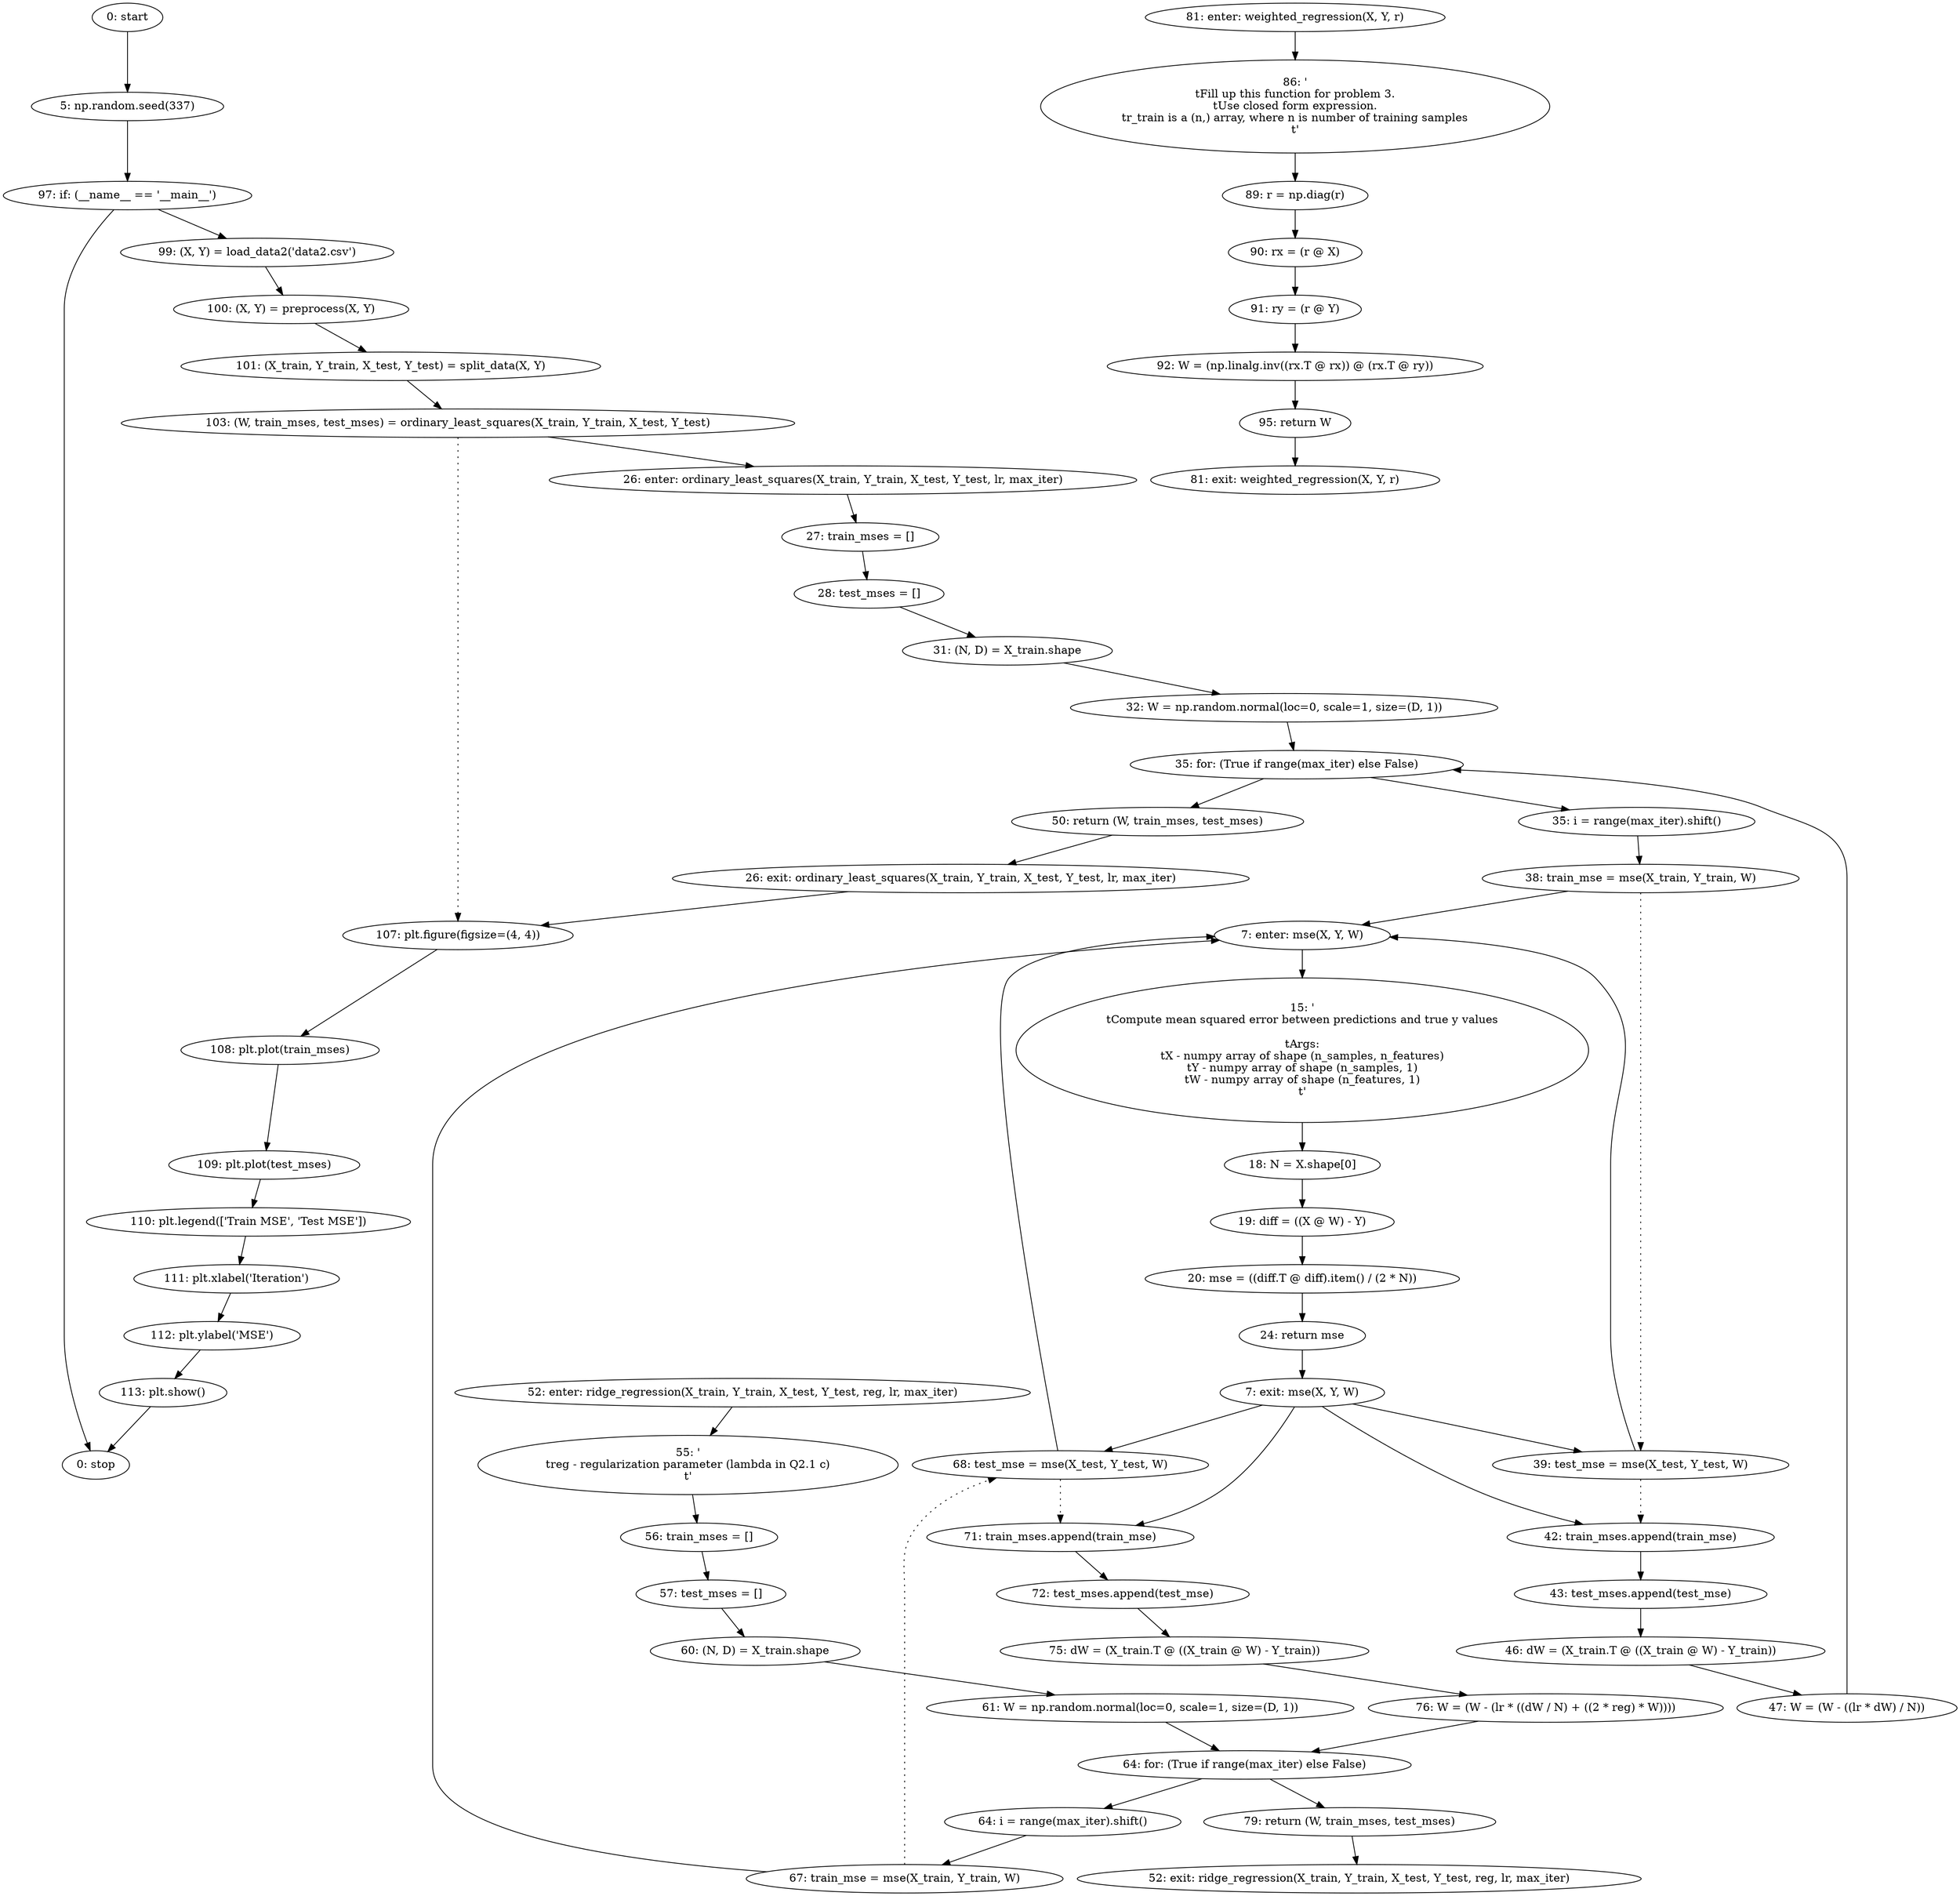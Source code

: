 strict digraph "" {
	node [label="\N"];
	0	 [label="0: start"];
	1	 [label="5: np.random.seed(337)"];
	0 -> 1;
	48	 [label="97: if: (__name__ == '__main__')"];
	1 -> 48;
	49	 [label="99: (X, Y) = load_data2('data2.csv')"];
	48 -> 49;
	60	 [label="0: stop"];
	48 -> 60;
	2	 [label="7: enter: mse(X, Y, W)"];
	4	 [label="15: '\n\tCompute mean squared error between predictions and true y values\n\n\tArgs:\n\tX - numpy array of shape (n_samples, n_features)\n\tY \
- numpy array of shape (n_samples, 1)\n\tW - numpy array of shape (n_features, 1)\n\t'"];
	2 -> 4;
	5	 [label="18: N = X.shape[0]"];
	4 -> 5;
	17	 [label="38: train_mse = mse(X_train, Y_train, W)"];
	17 -> 2;
	18	 [label="39: test_mse = mse(X_test, Y_test, W)"];
	17 -> 18	 [style=dotted,
		weight=100];
	18 -> 2;
	19	 [label="42: train_mses.append(train_mse)"];
	18 -> 19	 [style=dotted,
		weight=100];
	20	 [label="43: test_mses.append(test_mse)"];
	19 -> 20;
	33	 [label="67: train_mse = mse(X_train, Y_train, W)"];
	33 -> 2;
	34	 [label="68: test_mse = mse(X_test, Y_test, W)"];
	33 -> 34	 [style=dotted,
		weight=100];
	34 -> 2;
	35	 [label="71: train_mses.append(train_mse)"];
	34 -> 35	 [style=dotted,
		weight=100];
	36	 [label="72: test_mses.append(test_mse)"];
	35 -> 36;
	3	 [label="7: exit: mse(X, Y, W)"];
	3 -> 18;
	3 -> 19;
	3 -> 34;
	3 -> 35;
	8	 [label="24: return mse"];
	8 -> 3;
	6	 [label="19: diff = ((X @ W) - Y)"];
	5 -> 6;
	7	 [label="20: mse = ((diff.T @ diff).item() / (2 * N))"];
	6 -> 7;
	7 -> 8;
	9	 [label="26: enter: ordinary_least_squares(X_train, Y_train, X_test, Y_test, lr, max_iter)"];
	11	 [label="27: train_mses = []"];
	9 -> 11;
	12	 [label="28: test_mses = []"];
	11 -> 12;
	52	 [label="103: (W, train_mses, test_mses) = ordinary_least_squares(X_train, Y_train, X_test, Y_test)"];
	52 -> 9;
	53	 [label="107: plt.figure(figsize=(4, 4))"];
	52 -> 53	 [style=dotted,
		weight=100];
	54	 [label="108: plt.plot(train_mses)"];
	53 -> 54;
	10	 [label="26: exit: ordinary_least_squares(X_train, Y_train, X_test, Y_test, lr, max_iter)"];
	10 -> 53;
	23	 [label="50: return (W, train_mses, test_mses)"];
	23 -> 10;
	13	 [label="31: (N, D) = X_train.shape"];
	12 -> 13;
	14	 [label="32: W = np.random.normal(loc=0, scale=1, size=(D, 1))"];
	13 -> 14;
	15	 [label="35: for: (True if range(max_iter) else False)"];
	14 -> 15;
	15 -> 23;
	16	 [label="35: i = range(max_iter).shift()"];
	15 -> 16;
	16 -> 17;
	22	 [label="47: W = (W - ((lr * dW) / N))"];
	22 -> 15;
	21	 [label="46: dW = (X_train.T @ ((X_train @ W) - Y_train))"];
	20 -> 21;
	21 -> 22;
	24	 [label="52: enter: ridge_regression(X_train, Y_train, X_test, Y_test, reg, lr, max_iter)"];
	26	 [label="55: '\n\treg - regularization parameter (lambda in Q2.1 c)\n\t'"];
	24 -> 26;
	27	 [label="56: train_mses = []"];
	26 -> 27;
	25	 [label="52: exit: ridge_regression(X_train, Y_train, X_test, Y_test, reg, lr, max_iter)"];
	39	 [label="79: return (W, train_mses, test_mses)"];
	39 -> 25;
	28	 [label="57: test_mses = []"];
	27 -> 28;
	29	 [label="60: (N, D) = X_train.shape"];
	28 -> 29;
	30	 [label="61: W = np.random.normal(loc=0, scale=1, size=(D, 1))"];
	29 -> 30;
	31	 [label="64: for: (True if range(max_iter) else False)"];
	30 -> 31;
	31 -> 39;
	32	 [label="64: i = range(max_iter).shift()"];
	31 -> 32;
	32 -> 33;
	38	 [label="76: W = (W - (lr * ((dW / N) + ((2 * reg) * W))))"];
	38 -> 31;
	37	 [label="75: dW = (X_train.T @ ((X_train @ W) - Y_train))"];
	36 -> 37;
	37 -> 38;
	40	 [label="81: enter: weighted_regression(X, Y, r)"];
	42	 [label="86: '\n\tFill up this function for problem 3.\n\tUse closed form expression.\n\tr_train is a (n,) array, where n is number of training \
samples\n\t'"];
	40 -> 42;
	43	 [label="89: r = np.diag(r)"];
	42 -> 43;
	41	 [label="81: exit: weighted_regression(X, Y, r)"];
	47	 [label="95: return W"];
	47 -> 41;
	44	 [label="90: rx = (r @ X)"];
	43 -> 44;
	45	 [label="91: ry = (r @ Y)"];
	44 -> 45;
	46	 [label="92: W = (np.linalg.inv((rx.T @ rx)) @ (rx.T @ ry))"];
	45 -> 46;
	46 -> 47;
	50	 [label="100: (X, Y) = preprocess(X, Y)"];
	49 -> 50;
	51	 [label="101: (X_train, Y_train, X_test, Y_test) = split_data(X, Y)"];
	50 -> 51;
	51 -> 52;
	55	 [label="109: plt.plot(test_mses)"];
	54 -> 55;
	56	 [label="110: plt.legend(['Train MSE', 'Test MSE'])"];
	55 -> 56;
	57	 [label="111: plt.xlabel('Iteration')"];
	56 -> 57;
	58	 [label="112: plt.ylabel('MSE')"];
	57 -> 58;
	59	 [label="113: plt.show()"];
	58 -> 59;
	59 -> 60;
}

